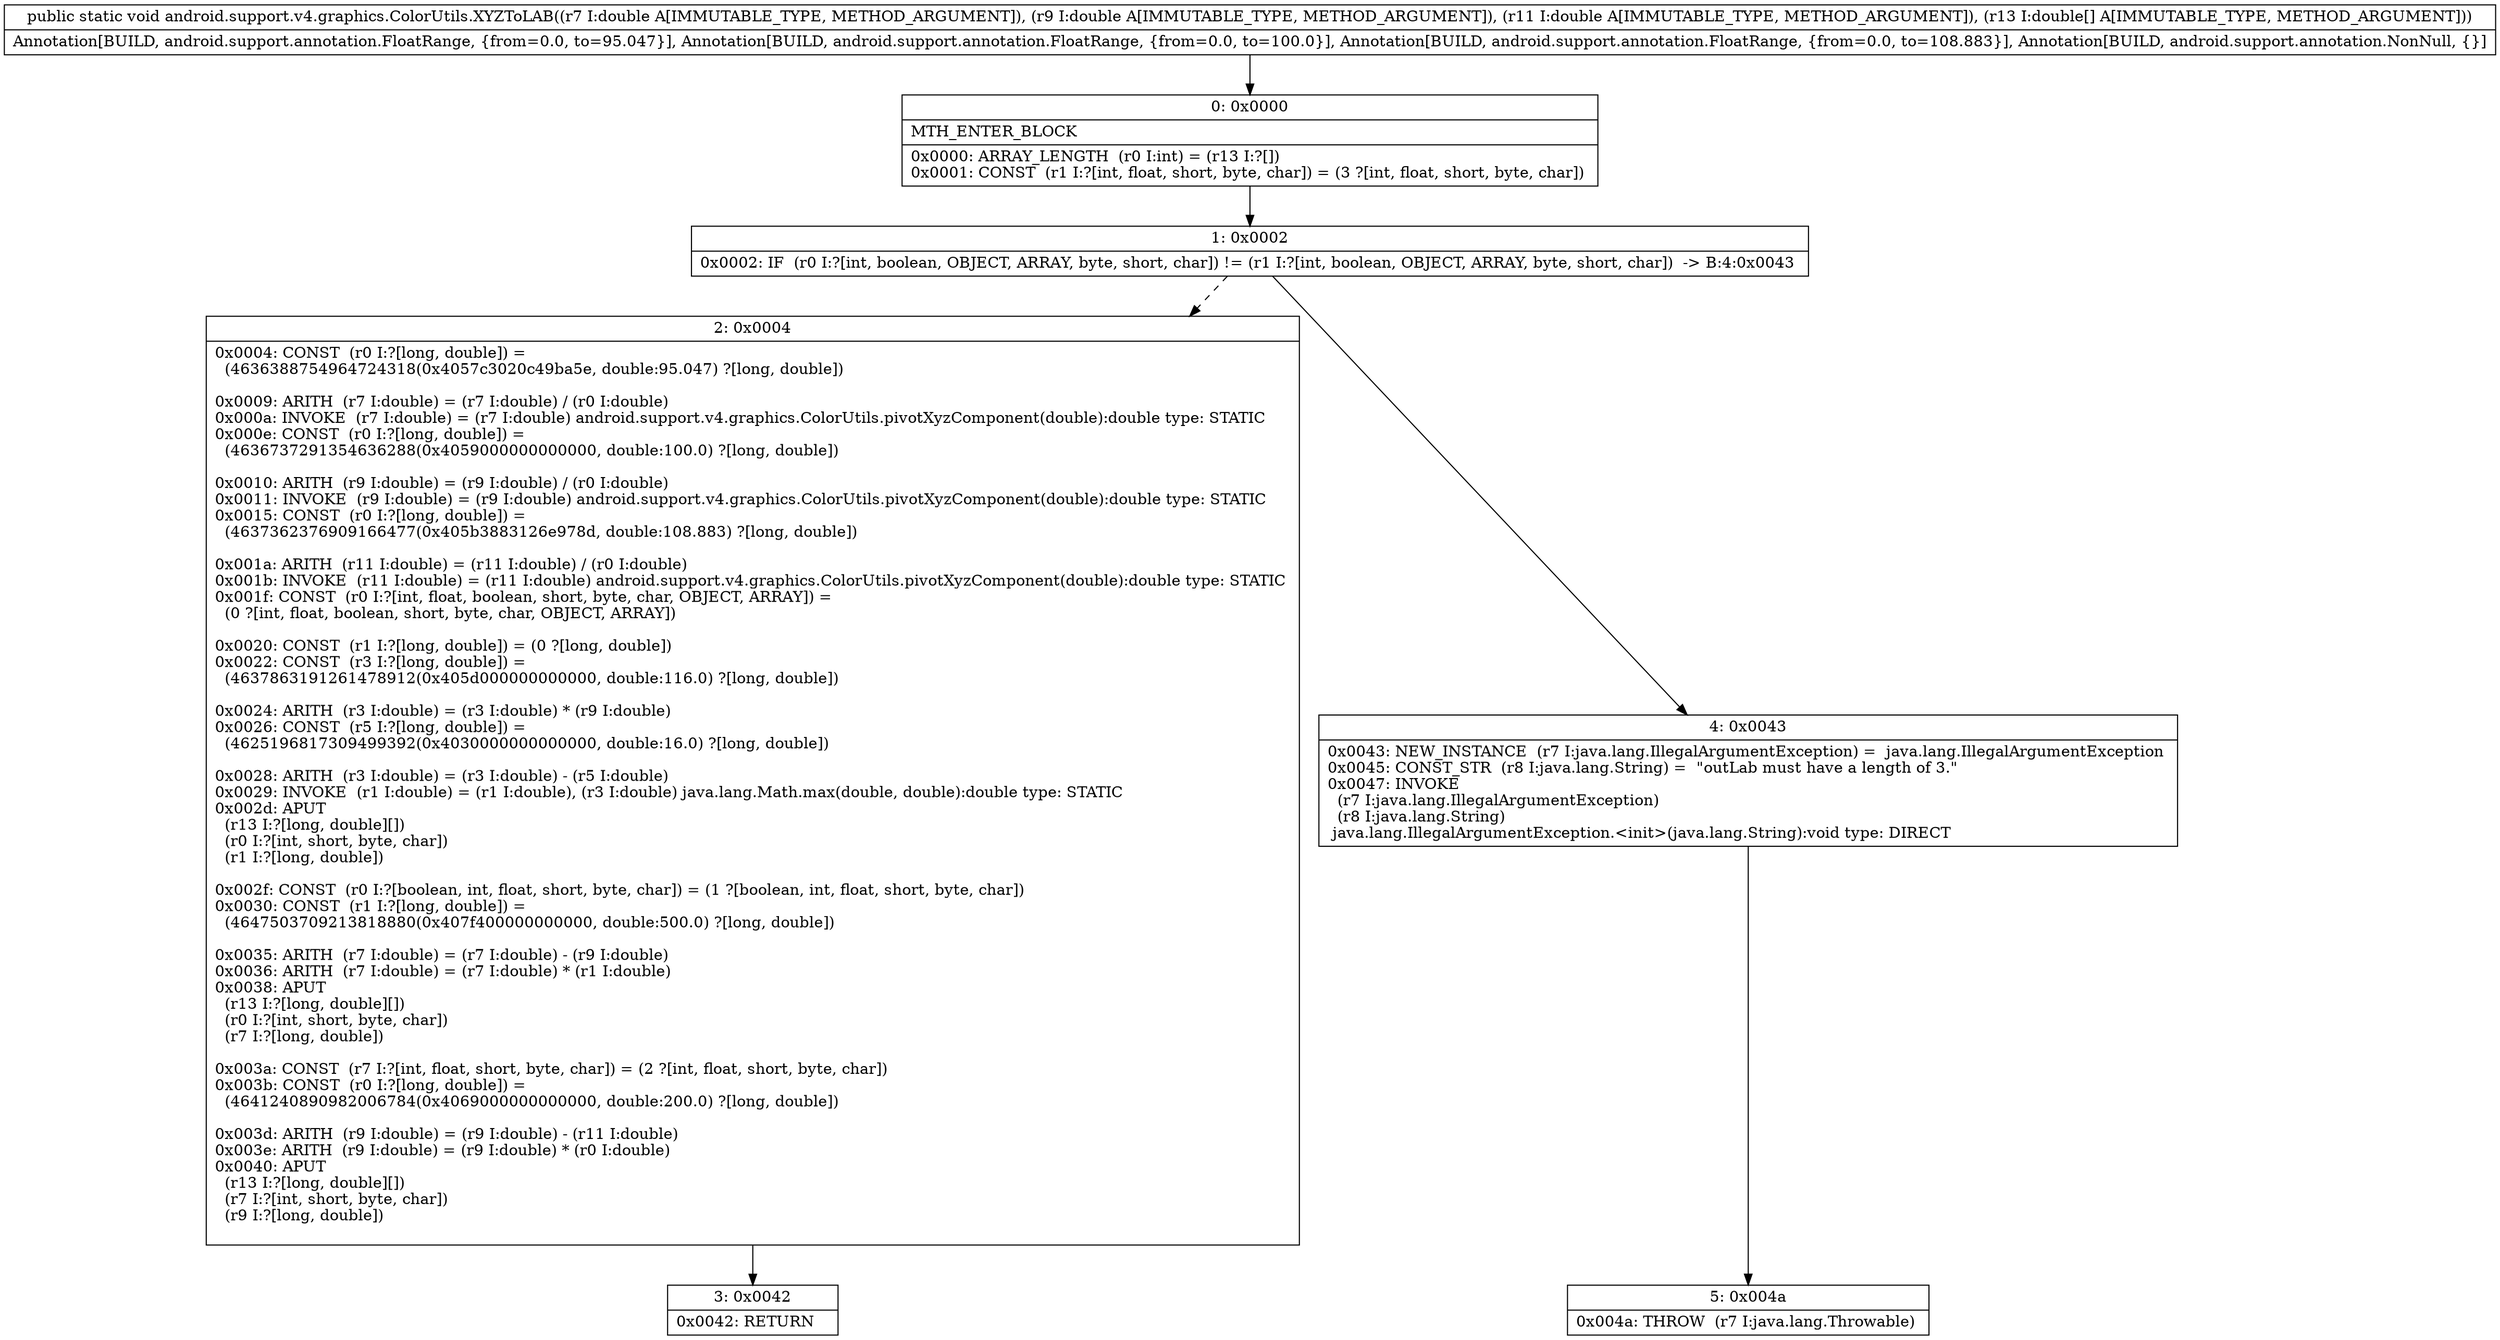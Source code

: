 digraph "CFG forandroid.support.v4.graphics.ColorUtils.XYZToLAB(DDD[D)V" {
Node_0 [shape=record,label="{0\:\ 0x0000|MTH_ENTER_BLOCK\l|0x0000: ARRAY_LENGTH  (r0 I:int) = (r13 I:?[]) \l0x0001: CONST  (r1 I:?[int, float, short, byte, char]) = (3 ?[int, float, short, byte, char]) \l}"];
Node_1 [shape=record,label="{1\:\ 0x0002|0x0002: IF  (r0 I:?[int, boolean, OBJECT, ARRAY, byte, short, char]) != (r1 I:?[int, boolean, OBJECT, ARRAY, byte, short, char])  \-\> B:4:0x0043 \l}"];
Node_2 [shape=record,label="{2\:\ 0x0004|0x0004: CONST  (r0 I:?[long, double]) = \l  (4636388754964724318(0x4057c3020c49ba5e, double:95.047) ?[long, double])\l \l0x0009: ARITH  (r7 I:double) = (r7 I:double) \/ (r0 I:double) \l0x000a: INVOKE  (r7 I:double) = (r7 I:double) android.support.v4.graphics.ColorUtils.pivotXyzComponent(double):double type: STATIC \l0x000e: CONST  (r0 I:?[long, double]) = \l  (4636737291354636288(0x4059000000000000, double:100.0) ?[long, double])\l \l0x0010: ARITH  (r9 I:double) = (r9 I:double) \/ (r0 I:double) \l0x0011: INVOKE  (r9 I:double) = (r9 I:double) android.support.v4.graphics.ColorUtils.pivotXyzComponent(double):double type: STATIC \l0x0015: CONST  (r0 I:?[long, double]) = \l  (4637362376909166477(0x405b3883126e978d, double:108.883) ?[long, double])\l \l0x001a: ARITH  (r11 I:double) = (r11 I:double) \/ (r0 I:double) \l0x001b: INVOKE  (r11 I:double) = (r11 I:double) android.support.v4.graphics.ColorUtils.pivotXyzComponent(double):double type: STATIC \l0x001f: CONST  (r0 I:?[int, float, boolean, short, byte, char, OBJECT, ARRAY]) = \l  (0 ?[int, float, boolean, short, byte, char, OBJECT, ARRAY])\l \l0x0020: CONST  (r1 I:?[long, double]) = (0 ?[long, double]) \l0x0022: CONST  (r3 I:?[long, double]) = \l  (4637863191261478912(0x405d000000000000, double:116.0) ?[long, double])\l \l0x0024: ARITH  (r3 I:double) = (r3 I:double) * (r9 I:double) \l0x0026: CONST  (r5 I:?[long, double]) = \l  (4625196817309499392(0x4030000000000000, double:16.0) ?[long, double])\l \l0x0028: ARITH  (r3 I:double) = (r3 I:double) \- (r5 I:double) \l0x0029: INVOKE  (r1 I:double) = (r1 I:double), (r3 I:double) java.lang.Math.max(double, double):double type: STATIC \l0x002d: APUT  \l  (r13 I:?[long, double][])\l  (r0 I:?[int, short, byte, char])\l  (r1 I:?[long, double])\l \l0x002f: CONST  (r0 I:?[boolean, int, float, short, byte, char]) = (1 ?[boolean, int, float, short, byte, char]) \l0x0030: CONST  (r1 I:?[long, double]) = \l  (4647503709213818880(0x407f400000000000, double:500.0) ?[long, double])\l \l0x0035: ARITH  (r7 I:double) = (r7 I:double) \- (r9 I:double) \l0x0036: ARITH  (r7 I:double) = (r7 I:double) * (r1 I:double) \l0x0038: APUT  \l  (r13 I:?[long, double][])\l  (r0 I:?[int, short, byte, char])\l  (r7 I:?[long, double])\l \l0x003a: CONST  (r7 I:?[int, float, short, byte, char]) = (2 ?[int, float, short, byte, char]) \l0x003b: CONST  (r0 I:?[long, double]) = \l  (4641240890982006784(0x4069000000000000, double:200.0) ?[long, double])\l \l0x003d: ARITH  (r9 I:double) = (r9 I:double) \- (r11 I:double) \l0x003e: ARITH  (r9 I:double) = (r9 I:double) * (r0 I:double) \l0x0040: APUT  \l  (r13 I:?[long, double][])\l  (r7 I:?[int, short, byte, char])\l  (r9 I:?[long, double])\l \l}"];
Node_3 [shape=record,label="{3\:\ 0x0042|0x0042: RETURN   \l}"];
Node_4 [shape=record,label="{4\:\ 0x0043|0x0043: NEW_INSTANCE  (r7 I:java.lang.IllegalArgumentException) =  java.lang.IllegalArgumentException \l0x0045: CONST_STR  (r8 I:java.lang.String) =  \"outLab must have a length of 3.\" \l0x0047: INVOKE  \l  (r7 I:java.lang.IllegalArgumentException)\l  (r8 I:java.lang.String)\l java.lang.IllegalArgumentException.\<init\>(java.lang.String):void type: DIRECT \l}"];
Node_5 [shape=record,label="{5\:\ 0x004a|0x004a: THROW  (r7 I:java.lang.Throwable) \l}"];
MethodNode[shape=record,label="{public static void android.support.v4.graphics.ColorUtils.XYZToLAB((r7 I:double A[IMMUTABLE_TYPE, METHOD_ARGUMENT]), (r9 I:double A[IMMUTABLE_TYPE, METHOD_ARGUMENT]), (r11 I:double A[IMMUTABLE_TYPE, METHOD_ARGUMENT]), (r13 I:double[] A[IMMUTABLE_TYPE, METHOD_ARGUMENT]))  | Annotation[BUILD, android.support.annotation.FloatRange, \{from=0.0, to=95.047\}], Annotation[BUILD, android.support.annotation.FloatRange, \{from=0.0, to=100.0\}], Annotation[BUILD, android.support.annotation.FloatRange, \{from=0.0, to=108.883\}], Annotation[BUILD, android.support.annotation.NonNull, \{\}]\l}"];
MethodNode -> Node_0;
Node_0 -> Node_1;
Node_1 -> Node_2[style=dashed];
Node_1 -> Node_4;
Node_2 -> Node_3;
Node_4 -> Node_5;
}

